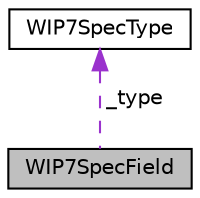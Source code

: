 digraph G
{
  edge [fontname="Helvetica",fontsize="10",labelfontname="Helvetica",labelfontsize="10"];
  node [fontname="Helvetica",fontsize="10",shape=record];
  Node1 [label="WIP7SpecField",height=0.2,width=0.4,color="black", fillcolor="grey75", style="filled" fontcolor="black"];
  Node2 -> Node1 [dir="back",color="darkorchid3",fontsize="10",style="dashed",label=" _type" ,fontname="Helvetica"];
  Node2 [label="WIP7SpecType",height=0.2,width=0.4,color="black", fillcolor="white", style="filled",URL="$interface_w_i_p7_spec_type.html"];
}
